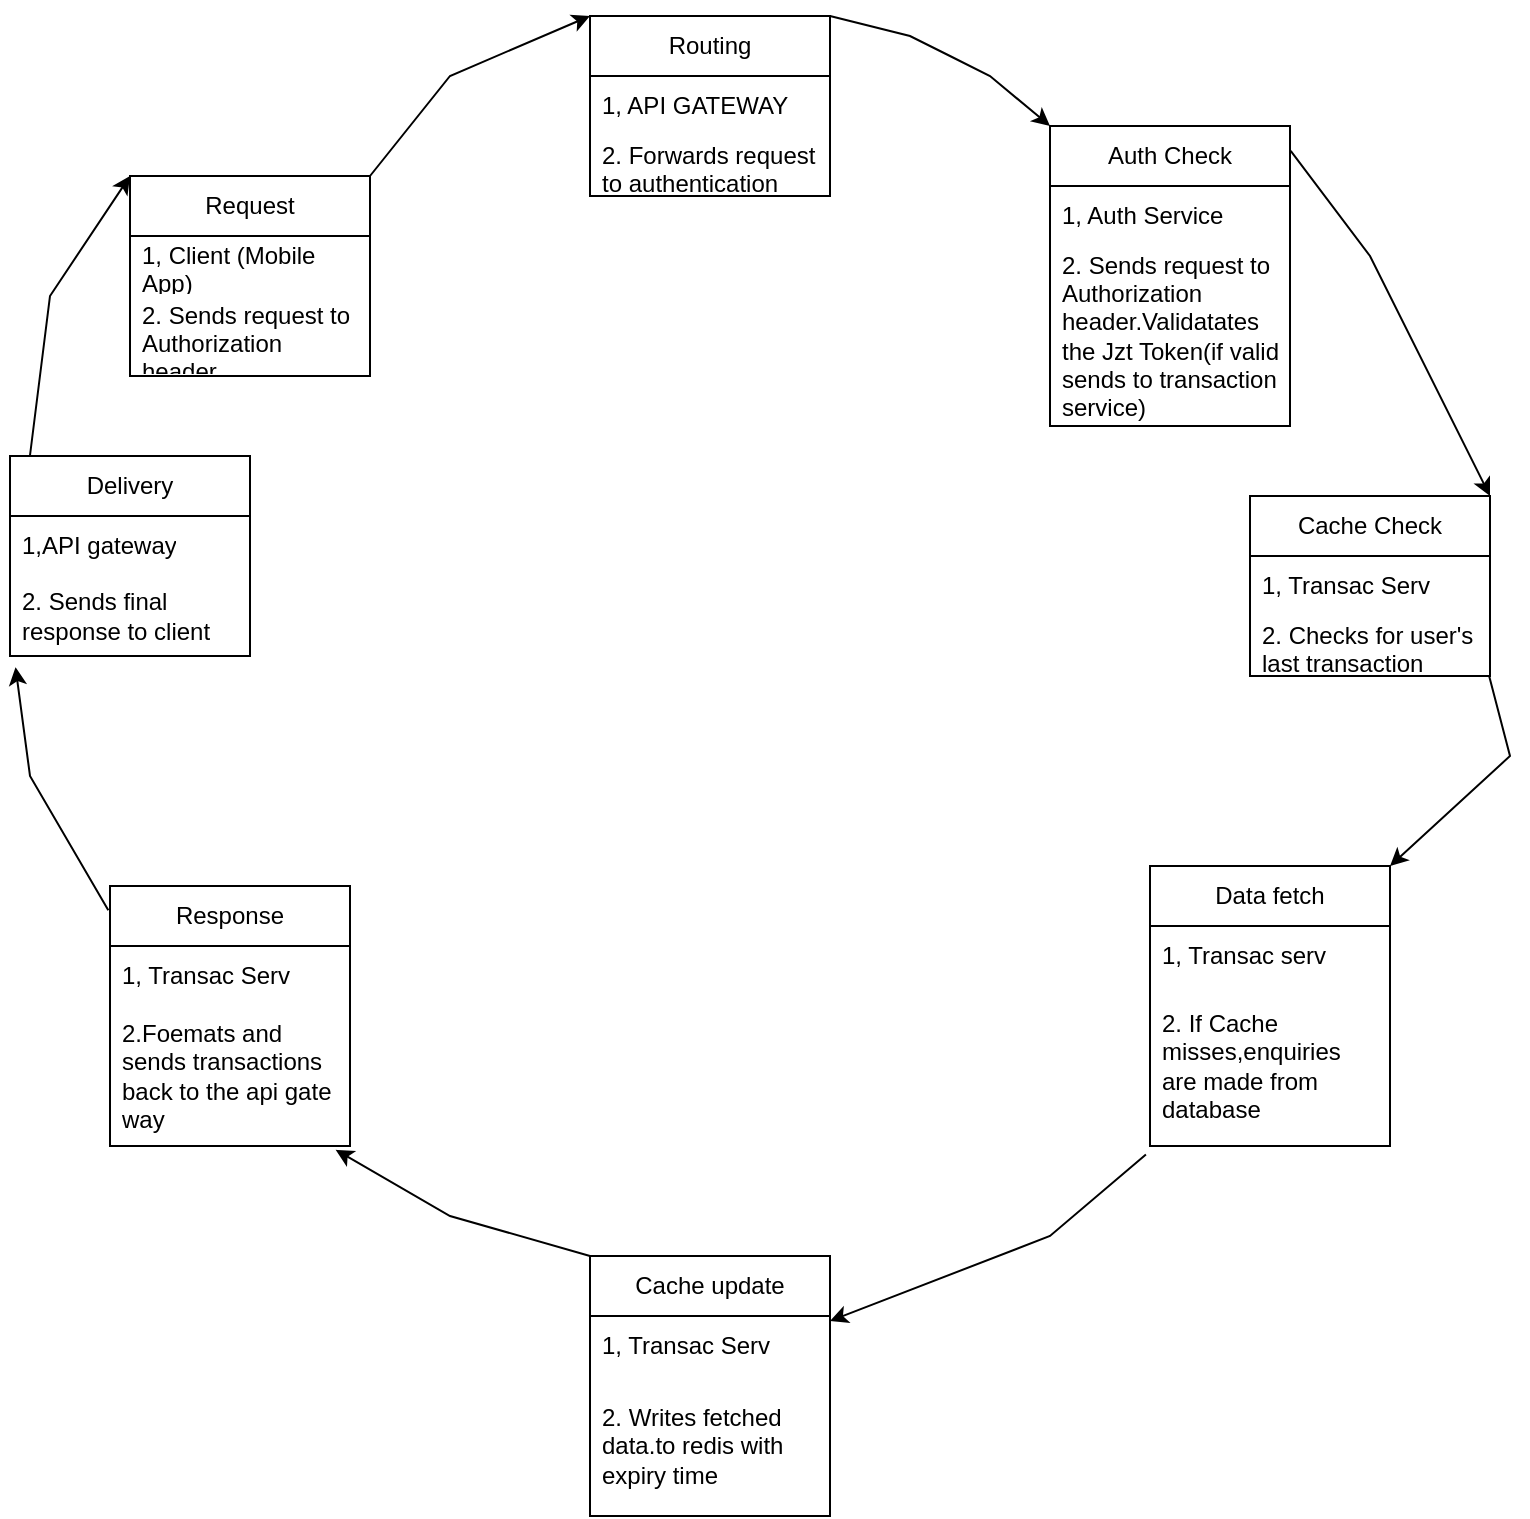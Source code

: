 <mxfile version="28.2.5">
  <diagram name="Page-1" id="SqqZCe0mjZ0fkv9HnNt9">
    <mxGraphModel dx="692" dy="588" grid="1" gridSize="10" guides="1" tooltips="1" connect="1" arrows="1" fold="1" page="1" pageScale="1" pageWidth="827" pageHeight="1169" math="0" shadow="0">
      <root>
        <mxCell id="0" />
        <mxCell id="1" parent="0" />
        <mxCell id="O8PN2W6Qzh8qWHjibLj--16" value="Auth Check" style="swimlane;fontStyle=0;childLayout=stackLayout;horizontal=1;startSize=30;horizontalStack=0;resizeParent=1;resizeParentMax=0;resizeLast=0;collapsible=1;marginBottom=0;whiteSpace=wrap;html=1;" vertex="1" parent="1">
          <mxGeometry x="530" y="75" width="120" height="150" as="geometry" />
        </mxCell>
        <mxCell id="O8PN2W6Qzh8qWHjibLj--17" value="1, Auth Service" style="text;strokeColor=none;fillColor=none;align=left;verticalAlign=middle;spacingLeft=4;spacingRight=4;overflow=hidden;points=[[0,0.5],[1,0.5]];portConstraint=eastwest;rotatable=0;whiteSpace=wrap;html=1;" vertex="1" parent="O8PN2W6Qzh8qWHjibLj--16">
          <mxGeometry y="30" width="120" height="30" as="geometry" />
        </mxCell>
        <mxCell id="O8PN2W6Qzh8qWHjibLj--18" value="2. Sends request to Authorization header.Validatates the Jzt Token(if valid sends to transaction service)" style="text;strokeColor=none;fillColor=none;align=left;verticalAlign=middle;spacingLeft=4;spacingRight=4;overflow=hidden;points=[[0,0.5],[1,0.5]];portConstraint=eastwest;rotatable=0;whiteSpace=wrap;html=1;" vertex="1" parent="O8PN2W6Qzh8qWHjibLj--16">
          <mxGeometry y="60" width="120" height="90" as="geometry" />
        </mxCell>
        <mxCell id="O8PN2W6Qzh8qWHjibLj--20" value="Routing" style="swimlane;fontStyle=0;childLayout=stackLayout;horizontal=1;startSize=30;horizontalStack=0;resizeParent=1;resizeParentMax=0;resizeLast=0;collapsible=1;marginBottom=0;whiteSpace=wrap;html=1;" vertex="1" parent="1">
          <mxGeometry x="300" y="20" width="120" height="90" as="geometry" />
        </mxCell>
        <mxCell id="O8PN2W6Qzh8qWHjibLj--21" value="1, API GATEWAY" style="text;strokeColor=none;fillColor=none;align=left;verticalAlign=middle;spacingLeft=4;spacingRight=4;overflow=hidden;points=[[0,0.5],[1,0.5]];portConstraint=eastwest;rotatable=0;whiteSpace=wrap;html=1;" vertex="1" parent="O8PN2W6Qzh8qWHjibLj--20">
          <mxGeometry y="30" width="120" height="30" as="geometry" />
        </mxCell>
        <mxCell id="O8PN2W6Qzh8qWHjibLj--22" value="2. Forwards request to authentication service" style="text;strokeColor=none;fillColor=none;align=left;verticalAlign=middle;spacingLeft=4;spacingRight=4;overflow=hidden;points=[[0,0.5],[1,0.5]];portConstraint=eastwest;rotatable=0;whiteSpace=wrap;html=1;" vertex="1" parent="O8PN2W6Qzh8qWHjibLj--20">
          <mxGeometry y="60" width="120" height="30" as="geometry" />
        </mxCell>
        <mxCell id="O8PN2W6Qzh8qWHjibLj--24" value="Delivery" style="swimlane;fontStyle=0;childLayout=stackLayout;horizontal=1;startSize=30;horizontalStack=0;resizeParent=1;resizeParentMax=0;resizeLast=0;collapsible=1;marginBottom=0;whiteSpace=wrap;html=1;" vertex="1" parent="1">
          <mxGeometry x="10" y="240" width="120" height="100" as="geometry" />
        </mxCell>
        <mxCell id="O8PN2W6Qzh8qWHjibLj--25" value="1,API gateway" style="text;strokeColor=none;fillColor=none;align=left;verticalAlign=middle;spacingLeft=4;spacingRight=4;overflow=hidden;points=[[0,0.5],[1,0.5]];portConstraint=eastwest;rotatable=0;whiteSpace=wrap;html=1;" vertex="1" parent="O8PN2W6Qzh8qWHjibLj--24">
          <mxGeometry y="30" width="120" height="30" as="geometry" />
        </mxCell>
        <mxCell id="O8PN2W6Qzh8qWHjibLj--26" value="2. Sends final response to client" style="text;strokeColor=none;fillColor=none;align=left;verticalAlign=middle;spacingLeft=4;spacingRight=4;overflow=hidden;points=[[0,0.5],[1,0.5]];portConstraint=eastwest;rotatable=0;whiteSpace=wrap;html=1;" vertex="1" parent="O8PN2W6Qzh8qWHjibLj--24">
          <mxGeometry y="60" width="120" height="40" as="geometry" />
        </mxCell>
        <mxCell id="O8PN2W6Qzh8qWHjibLj--32" value="Cache update" style="swimlane;fontStyle=0;childLayout=stackLayout;horizontal=1;startSize=30;horizontalStack=0;resizeParent=1;resizeParentMax=0;resizeLast=0;collapsible=1;marginBottom=0;whiteSpace=wrap;html=1;" vertex="1" parent="1">
          <mxGeometry x="300" y="640" width="120" height="130" as="geometry" />
        </mxCell>
        <mxCell id="O8PN2W6Qzh8qWHjibLj--33" value="1, Transac Serv" style="text;strokeColor=none;fillColor=none;align=left;verticalAlign=middle;spacingLeft=4;spacingRight=4;overflow=hidden;points=[[0,0.5],[1,0.5]];portConstraint=eastwest;rotatable=0;whiteSpace=wrap;html=1;" vertex="1" parent="O8PN2W6Qzh8qWHjibLj--32">
          <mxGeometry y="30" width="120" height="30" as="geometry" />
        </mxCell>
        <mxCell id="O8PN2W6Qzh8qWHjibLj--34" value="2. Writes fetched data.to redis with expiry time" style="text;strokeColor=none;fillColor=none;align=left;verticalAlign=middle;spacingLeft=4;spacingRight=4;overflow=hidden;points=[[0,0.5],[1,0.5]];portConstraint=eastwest;rotatable=0;whiteSpace=wrap;html=1;" vertex="1" parent="O8PN2W6Qzh8qWHjibLj--32">
          <mxGeometry y="60" width="120" height="70" as="geometry" />
        </mxCell>
        <mxCell id="O8PN2W6Qzh8qWHjibLj--36" value="Cache Check" style="swimlane;fontStyle=0;childLayout=stackLayout;horizontal=1;startSize=30;horizontalStack=0;resizeParent=1;resizeParentMax=0;resizeLast=0;collapsible=1;marginBottom=0;whiteSpace=wrap;html=1;" vertex="1" parent="1">
          <mxGeometry x="630" y="260" width="120" height="90" as="geometry" />
        </mxCell>
        <mxCell id="O8PN2W6Qzh8qWHjibLj--37" value="1, Transac Serv" style="text;strokeColor=none;fillColor=none;align=left;verticalAlign=middle;spacingLeft=4;spacingRight=4;overflow=hidden;points=[[0,0.5],[1,0.5]];portConstraint=eastwest;rotatable=0;whiteSpace=wrap;html=1;" vertex="1" parent="O8PN2W6Qzh8qWHjibLj--36">
          <mxGeometry y="30" width="120" height="30" as="geometry" />
        </mxCell>
        <mxCell id="O8PN2W6Qzh8qWHjibLj--38" value="2. Checks for user&#39;s last transaction" style="text;strokeColor=none;fillColor=none;align=left;verticalAlign=middle;spacingLeft=4;spacingRight=4;overflow=hidden;points=[[0,0.5],[1,0.5]];portConstraint=eastwest;rotatable=0;whiteSpace=wrap;html=1;" vertex="1" parent="O8PN2W6Qzh8qWHjibLj--36">
          <mxGeometry y="60" width="120" height="30" as="geometry" />
        </mxCell>
        <mxCell id="O8PN2W6Qzh8qWHjibLj--39" value="Data fetch" style="swimlane;fontStyle=0;childLayout=stackLayout;horizontal=1;startSize=30;horizontalStack=0;resizeParent=1;resizeParentMax=0;resizeLast=0;collapsible=1;marginBottom=0;whiteSpace=wrap;html=1;" vertex="1" parent="1">
          <mxGeometry x="580" y="445" width="120" height="140" as="geometry" />
        </mxCell>
        <mxCell id="O8PN2W6Qzh8qWHjibLj--40" value="1, Transac serv" style="text;strokeColor=none;fillColor=none;align=left;verticalAlign=middle;spacingLeft=4;spacingRight=4;overflow=hidden;points=[[0,0.5],[1,0.5]];portConstraint=eastwest;rotatable=0;whiteSpace=wrap;html=1;" vertex="1" parent="O8PN2W6Qzh8qWHjibLj--39">
          <mxGeometry y="30" width="120" height="30" as="geometry" />
        </mxCell>
        <mxCell id="O8PN2W6Qzh8qWHjibLj--41" value="2. If Cache misses,enquiries are made from database" style="text;strokeColor=none;fillColor=none;align=left;verticalAlign=middle;spacingLeft=4;spacingRight=4;overflow=hidden;points=[[0,0.5],[1,0.5]];portConstraint=eastwest;rotatable=0;whiteSpace=wrap;html=1;" vertex="1" parent="O8PN2W6Qzh8qWHjibLj--39">
          <mxGeometry y="60" width="120" height="80" as="geometry" />
        </mxCell>
        <mxCell id="O8PN2W6Qzh8qWHjibLj--43" value="Response" style="swimlane;fontStyle=0;childLayout=stackLayout;horizontal=1;startSize=30;horizontalStack=0;resizeParent=1;resizeParentMax=0;resizeLast=0;collapsible=1;marginBottom=0;whiteSpace=wrap;html=1;" vertex="1" parent="1">
          <mxGeometry x="60" y="455" width="120" height="130" as="geometry" />
        </mxCell>
        <mxCell id="O8PN2W6Qzh8qWHjibLj--44" value="1, Transac Serv" style="text;strokeColor=none;fillColor=none;align=left;verticalAlign=middle;spacingLeft=4;spacingRight=4;overflow=hidden;points=[[0,0.5],[1,0.5]];portConstraint=eastwest;rotatable=0;whiteSpace=wrap;html=1;" vertex="1" parent="O8PN2W6Qzh8qWHjibLj--43">
          <mxGeometry y="30" width="120" height="30" as="geometry" />
        </mxCell>
        <mxCell id="O8PN2W6Qzh8qWHjibLj--45" value="2.Foemats and sends transactions back to the api gate way" style="text;strokeColor=none;fillColor=none;align=left;verticalAlign=middle;spacingLeft=4;spacingRight=4;overflow=hidden;points=[[0,0.5],[1,0.5]];portConstraint=eastwest;rotatable=0;whiteSpace=wrap;html=1;" vertex="1" parent="O8PN2W6Qzh8qWHjibLj--43">
          <mxGeometry y="60" width="120" height="70" as="geometry" />
        </mxCell>
        <mxCell id="O8PN2W6Qzh8qWHjibLj--50" value="Request" style="swimlane;fontStyle=0;childLayout=stackLayout;horizontal=1;startSize=30;horizontalStack=0;resizeParent=1;resizeParentMax=0;resizeLast=0;collapsible=1;marginBottom=0;whiteSpace=wrap;html=1;" vertex="1" parent="1">
          <mxGeometry x="70" y="100" width="120" height="100" as="geometry" />
        </mxCell>
        <mxCell id="O8PN2W6Qzh8qWHjibLj--51" value="1, Client (Mobile App)" style="text;strokeColor=none;fillColor=none;align=left;verticalAlign=middle;spacingLeft=4;spacingRight=4;overflow=hidden;points=[[0,0.5],[1,0.5]];portConstraint=eastwest;rotatable=0;whiteSpace=wrap;html=1;" vertex="1" parent="O8PN2W6Qzh8qWHjibLj--50">
          <mxGeometry y="30" width="120" height="30" as="geometry" />
        </mxCell>
        <mxCell id="O8PN2W6Qzh8qWHjibLj--52" value="2. Sends request to Authorization header." style="text;strokeColor=none;fillColor=none;align=left;verticalAlign=middle;spacingLeft=4;spacingRight=4;overflow=hidden;points=[[0,0.5],[1,0.5]];portConstraint=eastwest;rotatable=0;whiteSpace=wrap;html=1;" vertex="1" parent="O8PN2W6Qzh8qWHjibLj--50">
          <mxGeometry y="60" width="120" height="40" as="geometry" />
        </mxCell>
        <mxCell id="O8PN2W6Qzh8qWHjibLj--53" value="" style="endArrow=classic;html=1;rounded=0;entryX=0;entryY=0;entryDx=0;entryDy=0;" edge="1" parent="1" target="O8PN2W6Qzh8qWHjibLj--20">
          <mxGeometry width="50" height="50" relative="1" as="geometry">
            <mxPoint x="190" y="100" as="sourcePoint" />
            <mxPoint x="240" y="50" as="targetPoint" />
            <Array as="points">
              <mxPoint x="230" y="50" />
            </Array>
          </mxGeometry>
        </mxCell>
        <mxCell id="O8PN2W6Qzh8qWHjibLj--54" value="" style="endArrow=classic;html=1;rounded=0;entryX=0;entryY=0;entryDx=0;entryDy=0;exitX=1;exitY=0;exitDx=0;exitDy=0;" edge="1" parent="1" source="O8PN2W6Qzh8qWHjibLj--20" target="O8PN2W6Qzh8qWHjibLj--16">
          <mxGeometry width="50" height="50" relative="1" as="geometry">
            <mxPoint x="420" y="80" as="sourcePoint" />
            <mxPoint x="520" y="60" as="targetPoint" />
            <Array as="points">
              <mxPoint x="460" y="30" />
              <mxPoint x="480" y="40" />
              <mxPoint x="500" y="50" />
            </Array>
          </mxGeometry>
        </mxCell>
        <mxCell id="O8PN2W6Qzh8qWHjibLj--55" value="" style="endArrow=classic;html=1;rounded=0;entryX=1;entryY=0;entryDx=0;entryDy=0;exitX=1.003;exitY=0.083;exitDx=0;exitDy=0;exitPerimeter=0;" edge="1" parent="1" source="O8PN2W6Qzh8qWHjibLj--16" target="O8PN2W6Qzh8qWHjibLj--36">
          <mxGeometry width="50" height="50" relative="1" as="geometry">
            <mxPoint x="595" y="100" as="sourcePoint" />
            <mxPoint x="705" y="65" as="targetPoint" />
            <Array as="points">
              <mxPoint x="690" y="140" />
            </Array>
          </mxGeometry>
        </mxCell>
        <mxCell id="O8PN2W6Qzh8qWHjibLj--56" value="" style="endArrow=classic;html=1;rounded=0;entryX=1;entryY=0;entryDx=0;entryDy=0;exitX=0.997;exitY=1.007;exitDx=0;exitDy=0;exitPerimeter=0;" edge="1" parent="1" source="O8PN2W6Qzh8qWHjibLj--38" target="O8PN2W6Qzh8qWHjibLj--39">
          <mxGeometry width="50" height="50" relative="1" as="geometry">
            <mxPoint x="700" y="330" as="sourcePoint" />
            <mxPoint x="815" y="470" as="targetPoint" />
            <Array as="points">
              <mxPoint x="760" y="390" />
            </Array>
          </mxGeometry>
        </mxCell>
        <mxCell id="O8PN2W6Qzh8qWHjibLj--57" value="" style="endArrow=classic;html=1;rounded=0;exitX=-0.017;exitY=1.053;exitDx=0;exitDy=0;exitPerimeter=0;entryX=1;entryY=0.25;entryDx=0;entryDy=0;" edge="1" parent="1" source="O8PN2W6Qzh8qWHjibLj--41" target="O8PN2W6Qzh8qWHjibLj--32">
          <mxGeometry width="50" height="50" relative="1" as="geometry">
            <mxPoint x="460" y="495" as="sourcePoint" />
            <mxPoint x="420" y="535" as="targetPoint" />
            <Array as="points">
              <mxPoint x="530" y="630" />
            </Array>
          </mxGeometry>
        </mxCell>
        <mxCell id="O8PN2W6Qzh8qWHjibLj--58" value="" style="endArrow=classic;html=1;rounded=0;exitX=0;exitY=0;exitDx=0;exitDy=0;entryX=0.94;entryY=1.027;entryDx=0;entryDy=0;entryPerimeter=0;" edge="1" parent="1" source="O8PN2W6Qzh8qWHjibLj--32" target="O8PN2W6Qzh8qWHjibLj--45">
          <mxGeometry width="50" height="50" relative="1" as="geometry">
            <mxPoint x="300" y="495" as="sourcePoint" />
            <mxPoint x="246" y="516" as="targetPoint" />
            <Array as="points">
              <mxPoint x="230" y="620" />
            </Array>
          </mxGeometry>
        </mxCell>
        <mxCell id="O8PN2W6Qzh8qWHjibLj--59" value="" style="endArrow=classic;html=1;rounded=0;entryX=0;entryY=0;entryDx=0;entryDy=0;exitX=0.083;exitY=0;exitDx=0;exitDy=0;exitPerimeter=0;" edge="1" parent="1" source="O8PN2W6Qzh8qWHjibLj--24" target="O8PN2W6Qzh8qWHjibLj--50">
          <mxGeometry width="50" height="50" relative="1" as="geometry">
            <mxPoint x="10" y="240" as="sourcePoint" />
            <mxPoint x="120" y="205" as="targetPoint" />
            <Array as="points">
              <mxPoint x="30" y="160" />
            </Array>
          </mxGeometry>
        </mxCell>
        <mxCell id="O8PN2W6Qzh8qWHjibLj--60" value="" style="endArrow=classic;html=1;rounded=0;entryX=0.023;entryY=1.14;entryDx=0;entryDy=0;entryPerimeter=0;exitX=-0.007;exitY=0.093;exitDx=0;exitDy=0;exitPerimeter=0;" edge="1" parent="1" source="O8PN2W6Qzh8qWHjibLj--43" target="O8PN2W6Qzh8qWHjibLj--26">
          <mxGeometry width="50" height="50" relative="1" as="geometry">
            <mxPoint x="30" y="403" as="sourcePoint" />
            <mxPoint x="77" y="330" as="targetPoint" />
            <Array as="points">
              <mxPoint x="20" y="400" />
            </Array>
          </mxGeometry>
        </mxCell>
      </root>
    </mxGraphModel>
  </diagram>
</mxfile>
